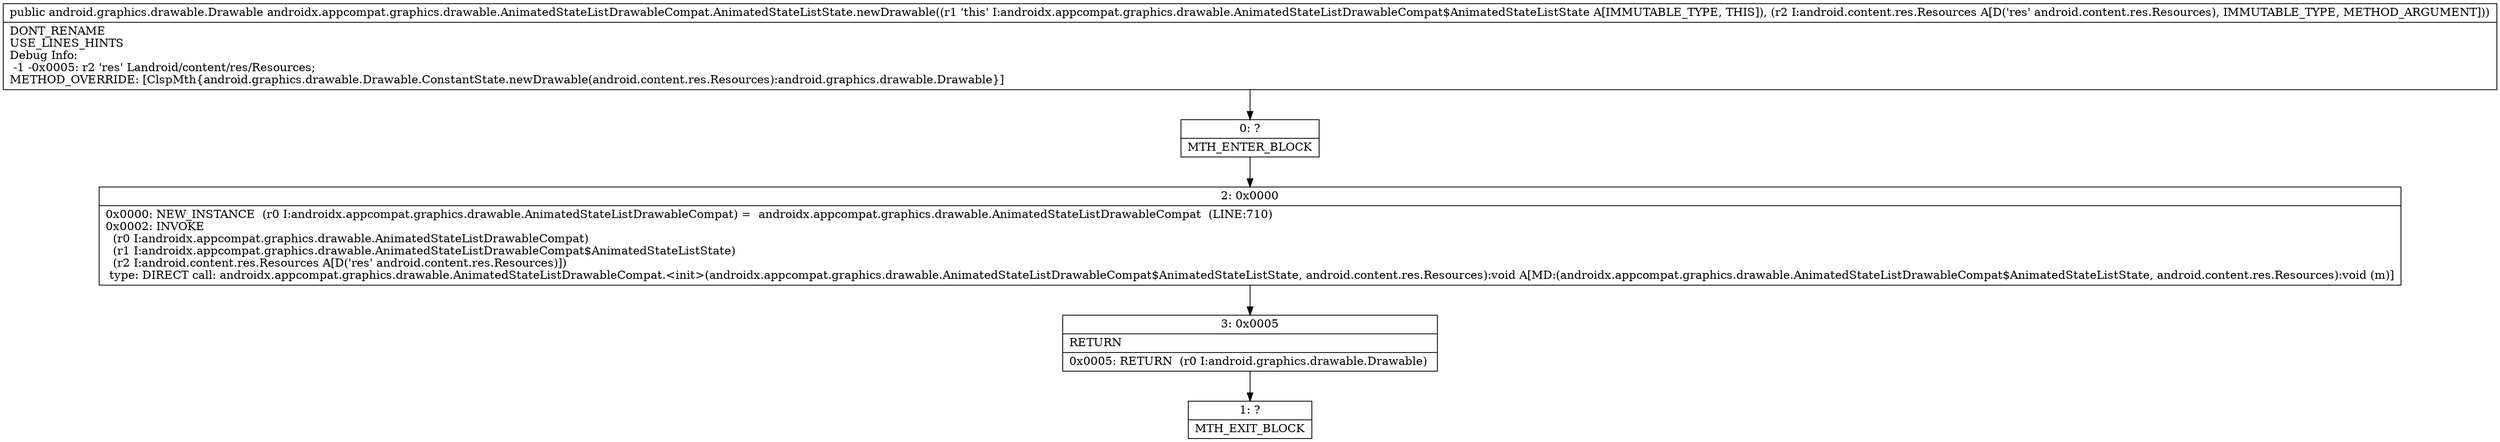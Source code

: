digraph "CFG forandroidx.appcompat.graphics.drawable.AnimatedStateListDrawableCompat.AnimatedStateListState.newDrawable(Landroid\/content\/res\/Resources;)Landroid\/graphics\/drawable\/Drawable;" {
Node_0 [shape=record,label="{0\:\ ?|MTH_ENTER_BLOCK\l}"];
Node_2 [shape=record,label="{2\:\ 0x0000|0x0000: NEW_INSTANCE  (r0 I:androidx.appcompat.graphics.drawable.AnimatedStateListDrawableCompat) =  androidx.appcompat.graphics.drawable.AnimatedStateListDrawableCompat  (LINE:710)\l0x0002: INVOKE  \l  (r0 I:androidx.appcompat.graphics.drawable.AnimatedStateListDrawableCompat)\l  (r1 I:androidx.appcompat.graphics.drawable.AnimatedStateListDrawableCompat$AnimatedStateListState)\l  (r2 I:android.content.res.Resources A[D('res' android.content.res.Resources)])\l type: DIRECT call: androidx.appcompat.graphics.drawable.AnimatedStateListDrawableCompat.\<init\>(androidx.appcompat.graphics.drawable.AnimatedStateListDrawableCompat$AnimatedStateListState, android.content.res.Resources):void A[MD:(androidx.appcompat.graphics.drawable.AnimatedStateListDrawableCompat$AnimatedStateListState, android.content.res.Resources):void (m)]\l}"];
Node_3 [shape=record,label="{3\:\ 0x0005|RETURN\l|0x0005: RETURN  (r0 I:android.graphics.drawable.Drawable) \l}"];
Node_1 [shape=record,label="{1\:\ ?|MTH_EXIT_BLOCK\l}"];
MethodNode[shape=record,label="{public android.graphics.drawable.Drawable androidx.appcompat.graphics.drawable.AnimatedStateListDrawableCompat.AnimatedStateListState.newDrawable((r1 'this' I:androidx.appcompat.graphics.drawable.AnimatedStateListDrawableCompat$AnimatedStateListState A[IMMUTABLE_TYPE, THIS]), (r2 I:android.content.res.Resources A[D('res' android.content.res.Resources), IMMUTABLE_TYPE, METHOD_ARGUMENT]))  | DONT_RENAME\lUSE_LINES_HINTS\lDebug Info:\l  \-1 \-0x0005: r2 'res' Landroid\/content\/res\/Resources;\lMETHOD_OVERRIDE: [ClspMth\{android.graphics.drawable.Drawable.ConstantState.newDrawable(android.content.res.Resources):android.graphics.drawable.Drawable\}]\l}"];
MethodNode -> Node_0;Node_0 -> Node_2;
Node_2 -> Node_3;
Node_3 -> Node_1;
}

